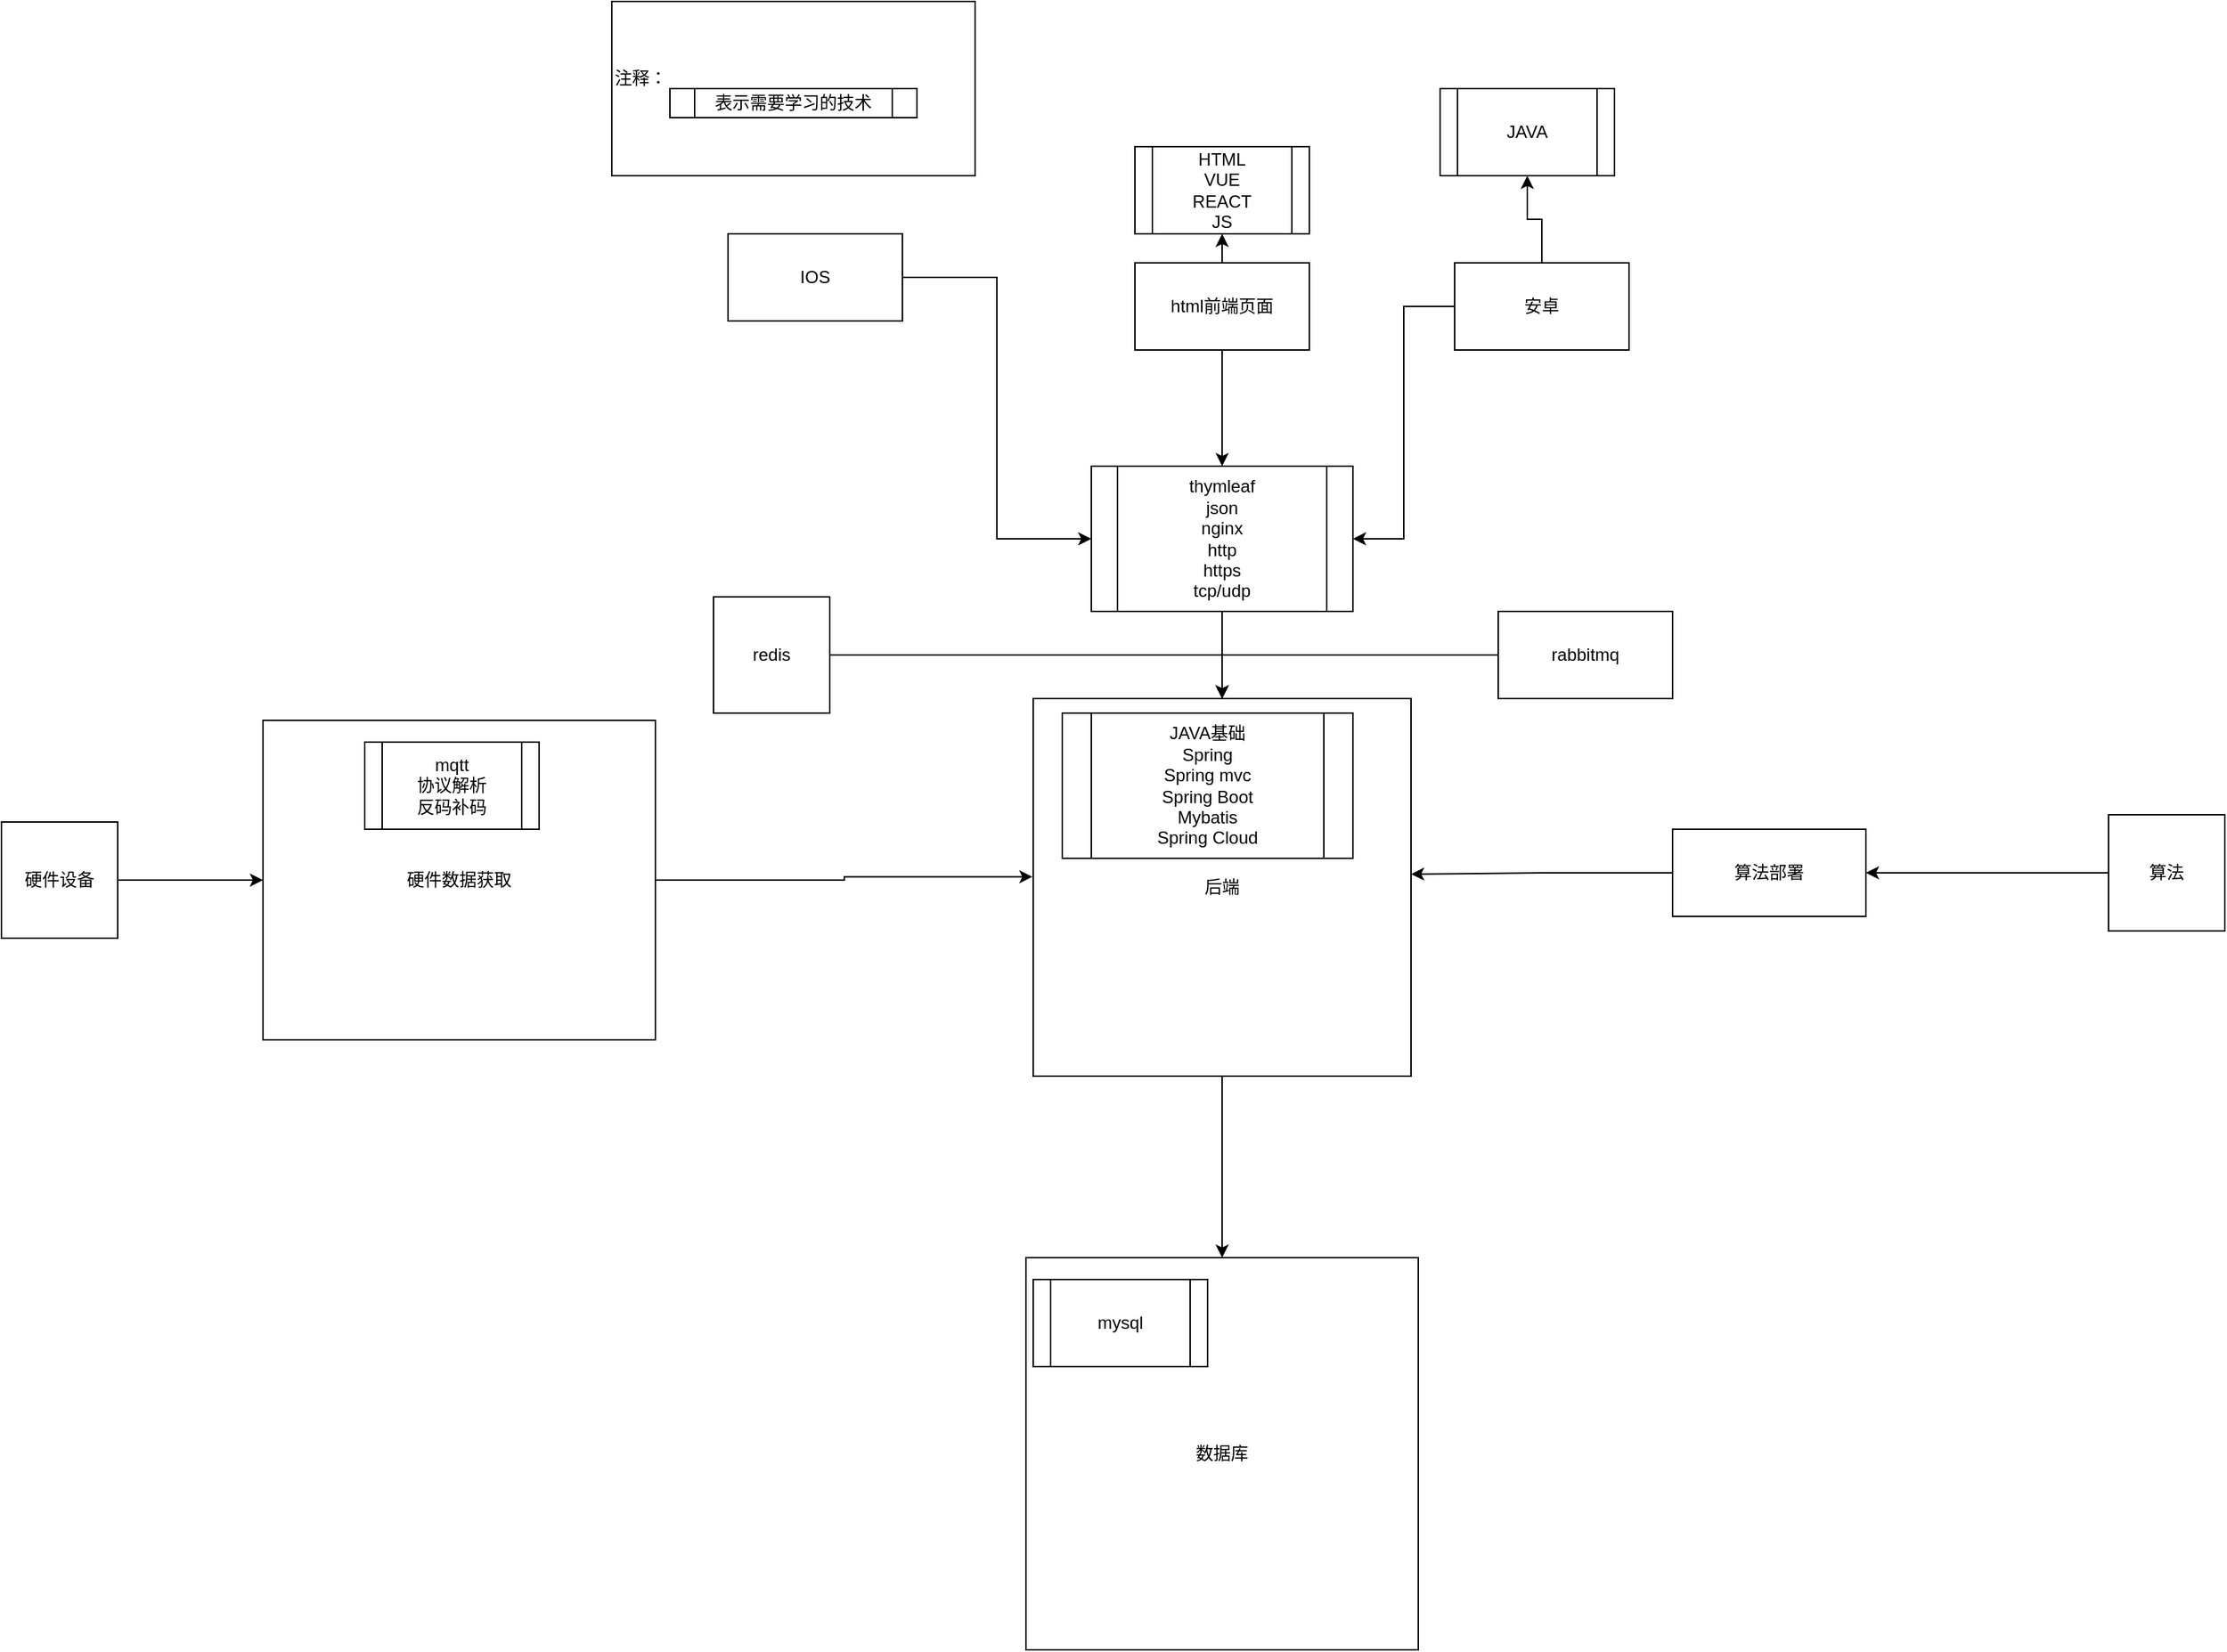 <mxfile version="20.7.4" type="github">
  <diagram id="4CkGqGROkOYkiGn0mqmw" name="第 1 页">
    <mxGraphModel dx="1740" dy="1646" grid="1" gridSize="10" guides="1" tooltips="1" connect="1" arrows="1" fold="1" page="1" pageScale="1" pageWidth="827" pageHeight="1169" math="0" shadow="0">
      <root>
        <mxCell id="0" />
        <mxCell id="1" parent="0" />
        <mxCell id="QJwFhxlb9CCWF9uIUGmf-6" value="" style="edgeStyle=orthogonalEdgeStyle;rounded=0;orthogonalLoop=1;jettySize=auto;html=1;" edge="1" parent="1" source="QJwFhxlb9CCWF9uIUGmf-1">
          <mxGeometry relative="1" as="geometry">
            <mxPoint x="440" y="100" as="targetPoint" />
          </mxGeometry>
        </mxCell>
        <mxCell id="QJwFhxlb9CCWF9uIUGmf-13" value="" style="edgeStyle=orthogonalEdgeStyle;rounded=0;orthogonalLoop=1;jettySize=auto;html=1;" edge="1" parent="1" source="QJwFhxlb9CCWF9uIUGmf-1" target="QJwFhxlb9CCWF9uIUGmf-12">
          <mxGeometry relative="1" as="geometry" />
        </mxCell>
        <mxCell id="QJwFhxlb9CCWF9uIUGmf-1" value="html前端页面" style="rounded=0;whiteSpace=wrap;html=1;" vertex="1" parent="1">
          <mxGeometry x="380" y="120" width="120" height="60" as="geometry" />
        </mxCell>
        <mxCell id="QJwFhxlb9CCWF9uIUGmf-9" value="" style="edgeStyle=orthogonalEdgeStyle;rounded=0;orthogonalLoop=1;jettySize=auto;html=1;" edge="1" parent="1" source="QJwFhxlb9CCWF9uIUGmf-2" target="QJwFhxlb9CCWF9uIUGmf-8">
          <mxGeometry relative="1" as="geometry" />
        </mxCell>
        <mxCell id="QJwFhxlb9CCWF9uIUGmf-19" style="edgeStyle=orthogonalEdgeStyle;rounded=0;orthogonalLoop=1;jettySize=auto;html=1;entryX=1;entryY=0.5;entryDx=0;entryDy=0;" edge="1" parent="1" source="QJwFhxlb9CCWF9uIUGmf-2" target="QJwFhxlb9CCWF9uIUGmf-12">
          <mxGeometry relative="1" as="geometry" />
        </mxCell>
        <mxCell id="QJwFhxlb9CCWF9uIUGmf-2" value="安卓" style="rounded=0;whiteSpace=wrap;html=1;" vertex="1" parent="1">
          <mxGeometry x="600" y="120" width="120" height="60" as="geometry" />
        </mxCell>
        <mxCell id="QJwFhxlb9CCWF9uIUGmf-18" style="edgeStyle=orthogonalEdgeStyle;rounded=0;orthogonalLoop=1;jettySize=auto;html=1;entryX=0;entryY=0.5;entryDx=0;entryDy=0;" edge="1" parent="1" source="QJwFhxlb9CCWF9uIUGmf-3" target="QJwFhxlb9CCWF9uIUGmf-12">
          <mxGeometry relative="1" as="geometry" />
        </mxCell>
        <mxCell id="QJwFhxlb9CCWF9uIUGmf-3" value="IOS" style="rounded=0;whiteSpace=wrap;html=1;" vertex="1" parent="1">
          <mxGeometry x="100" y="100" width="120" height="60" as="geometry" />
        </mxCell>
        <mxCell id="QJwFhxlb9CCWF9uIUGmf-16" value="" style="edgeStyle=orthogonalEdgeStyle;rounded=0;orthogonalLoop=1;jettySize=auto;html=1;" edge="1" parent="1" source="QJwFhxlb9CCWF9uIUGmf-4" target="QJwFhxlb9CCWF9uIUGmf-10">
          <mxGeometry relative="1" as="geometry" />
        </mxCell>
        <mxCell id="QJwFhxlb9CCWF9uIUGmf-4" value="后端" style="whiteSpace=wrap;html=1;aspect=fixed;" vertex="1" parent="1">
          <mxGeometry x="310" y="420" width="260" height="260" as="geometry" />
        </mxCell>
        <mxCell id="QJwFhxlb9CCWF9uIUGmf-7" value="HTML&lt;br&gt;VUE&lt;br&gt;REACT&lt;br&gt;JS&lt;br&gt;" style="shape=process;whiteSpace=wrap;html=1;backgroundOutline=1;" vertex="1" parent="1">
          <mxGeometry x="380" y="40" width="120" height="60" as="geometry" />
        </mxCell>
        <mxCell id="QJwFhxlb9CCWF9uIUGmf-8" value="JAVA" style="shape=process;whiteSpace=wrap;html=1;backgroundOutline=1;" vertex="1" parent="1">
          <mxGeometry x="590" width="120" height="60" as="geometry" />
        </mxCell>
        <mxCell id="QJwFhxlb9CCWF9uIUGmf-10" value="数据库" style="whiteSpace=wrap;html=1;aspect=fixed;" vertex="1" parent="1">
          <mxGeometry x="305" y="805" width="270" height="270" as="geometry" />
        </mxCell>
        <mxCell id="QJwFhxlb9CCWF9uIUGmf-14" value="" style="edgeStyle=orthogonalEdgeStyle;rounded=0;orthogonalLoop=1;jettySize=auto;html=1;" edge="1" parent="1" source="QJwFhxlb9CCWF9uIUGmf-12" target="QJwFhxlb9CCWF9uIUGmf-4">
          <mxGeometry relative="1" as="geometry" />
        </mxCell>
        <mxCell id="QJwFhxlb9CCWF9uIUGmf-12" value="thymleaf&lt;br&gt;json&lt;br&gt;nginx&lt;br&gt;http&lt;br&gt;https&lt;br&gt;tcp/udp" style="shape=process;whiteSpace=wrap;html=1;backgroundOutline=1;" vertex="1" parent="1">
          <mxGeometry x="350" y="260" width="180" height="100" as="geometry" />
        </mxCell>
        <mxCell id="QJwFhxlb9CCWF9uIUGmf-15" value="JAVA基础&lt;br&gt;Spring&lt;br&gt;Spring mvc&lt;br&gt;Spring Boot&lt;br&gt;Mybatis&lt;br&gt;Spring Cloud" style="shape=process;whiteSpace=wrap;html=1;backgroundOutline=1;" vertex="1" parent="1">
          <mxGeometry x="330" y="430" width="200" height="100" as="geometry" />
        </mxCell>
        <mxCell id="QJwFhxlb9CCWF9uIUGmf-17" value="mysql" style="shape=process;whiteSpace=wrap;html=1;backgroundOutline=1;" vertex="1" parent="1">
          <mxGeometry x="310" y="820" width="120" height="60" as="geometry" />
        </mxCell>
        <mxCell id="QJwFhxlb9CCWF9uIUGmf-21" style="edgeStyle=orthogonalEdgeStyle;rounded=0;orthogonalLoop=1;jettySize=auto;html=1;entryX=0.5;entryY=0;entryDx=0;entryDy=0;" edge="1" parent="1" source="QJwFhxlb9CCWF9uIUGmf-20" target="QJwFhxlb9CCWF9uIUGmf-4">
          <mxGeometry relative="1" as="geometry" />
        </mxCell>
        <mxCell id="QJwFhxlb9CCWF9uIUGmf-20" value="redis" style="whiteSpace=wrap;html=1;aspect=fixed;" vertex="1" parent="1">
          <mxGeometry x="90" y="350" width="80" height="80" as="geometry" />
        </mxCell>
        <mxCell id="QJwFhxlb9CCWF9uIUGmf-23" style="edgeStyle=orthogonalEdgeStyle;rounded=0;orthogonalLoop=1;jettySize=auto;html=1;entryX=0.5;entryY=0;entryDx=0;entryDy=0;" edge="1" parent="1" source="QJwFhxlb9CCWF9uIUGmf-22" target="QJwFhxlb9CCWF9uIUGmf-4">
          <mxGeometry relative="1" as="geometry">
            <mxPoint x="540" y="380" as="targetPoint" />
          </mxGeometry>
        </mxCell>
        <mxCell id="QJwFhxlb9CCWF9uIUGmf-22" value="rabbitmq" style="rounded=0;whiteSpace=wrap;html=1;" vertex="1" parent="1">
          <mxGeometry x="630" y="360" width="120" height="60" as="geometry" />
        </mxCell>
        <mxCell id="QJwFhxlb9CCWF9uIUGmf-25" style="edgeStyle=orthogonalEdgeStyle;rounded=0;orthogonalLoop=1;jettySize=auto;html=1;entryX=1;entryY=0.465;entryDx=0;entryDy=0;entryPerimeter=0;" edge="1" parent="1" source="QJwFhxlb9CCWF9uIUGmf-24" target="QJwFhxlb9CCWF9uIUGmf-4">
          <mxGeometry relative="1" as="geometry" />
        </mxCell>
        <mxCell id="QJwFhxlb9CCWF9uIUGmf-24" value="算法部署" style="rounded=0;whiteSpace=wrap;html=1;" vertex="1" parent="1">
          <mxGeometry x="750" y="510" width="133" height="60" as="geometry" />
        </mxCell>
        <mxCell id="QJwFhxlb9CCWF9uIUGmf-30" style="edgeStyle=orthogonalEdgeStyle;rounded=0;orthogonalLoop=1;jettySize=auto;html=1;entryX=-0.002;entryY=0.472;entryDx=0;entryDy=0;entryPerimeter=0;" edge="1" parent="1" source="QJwFhxlb9CCWF9uIUGmf-26" target="QJwFhxlb9CCWF9uIUGmf-4">
          <mxGeometry relative="1" as="geometry" />
        </mxCell>
        <mxCell id="QJwFhxlb9CCWF9uIUGmf-26" value="硬件数据获取" style="rounded=0;whiteSpace=wrap;html=1;" vertex="1" parent="1">
          <mxGeometry x="-220" y="435" width="270" height="220" as="geometry" />
        </mxCell>
        <mxCell id="QJwFhxlb9CCWF9uIUGmf-28" style="edgeStyle=orthogonalEdgeStyle;rounded=0;orthogonalLoop=1;jettySize=auto;html=1;" edge="1" parent="1" source="QJwFhxlb9CCWF9uIUGmf-27" target="QJwFhxlb9CCWF9uIUGmf-26">
          <mxGeometry relative="1" as="geometry" />
        </mxCell>
        <mxCell id="QJwFhxlb9CCWF9uIUGmf-27" value="硬件设备" style="whiteSpace=wrap;html=1;aspect=fixed;" vertex="1" parent="1">
          <mxGeometry x="-400" y="505" width="80" height="80" as="geometry" />
        </mxCell>
        <mxCell id="QJwFhxlb9CCWF9uIUGmf-29" value="mqtt&lt;br&gt;协议解析&lt;br&gt;反码补码" style="shape=process;whiteSpace=wrap;html=1;backgroundOutline=1;" vertex="1" parent="1">
          <mxGeometry x="-150" y="450" width="120" height="60" as="geometry" />
        </mxCell>
        <mxCell id="QJwFhxlb9CCWF9uIUGmf-32" style="edgeStyle=orthogonalEdgeStyle;rounded=0;orthogonalLoop=1;jettySize=auto;html=1;" edge="1" parent="1" source="QJwFhxlb9CCWF9uIUGmf-31" target="QJwFhxlb9CCWF9uIUGmf-24">
          <mxGeometry relative="1" as="geometry" />
        </mxCell>
        <mxCell id="QJwFhxlb9CCWF9uIUGmf-31" value="算法" style="whiteSpace=wrap;html=1;aspect=fixed;" vertex="1" parent="1">
          <mxGeometry x="1050" y="500" width="80" height="80" as="geometry" />
        </mxCell>
        <mxCell id="QJwFhxlb9CCWF9uIUGmf-33" value="注释：&lt;br&gt;&lt;span style=&quot;white-space: pre;&quot;&gt;	&lt;/span&gt;" style="rounded=0;whiteSpace=wrap;html=1;align=left;" vertex="1" parent="1">
          <mxGeometry x="20" y="-60" width="250" height="120" as="geometry" />
        </mxCell>
        <mxCell id="QJwFhxlb9CCWF9uIUGmf-34" value="表示需要学习的技术" style="shape=process;whiteSpace=wrap;html=1;backgroundOutline=1;" vertex="1" parent="1">
          <mxGeometry x="60" width="170" height="20" as="geometry" />
        </mxCell>
      </root>
    </mxGraphModel>
  </diagram>
</mxfile>
